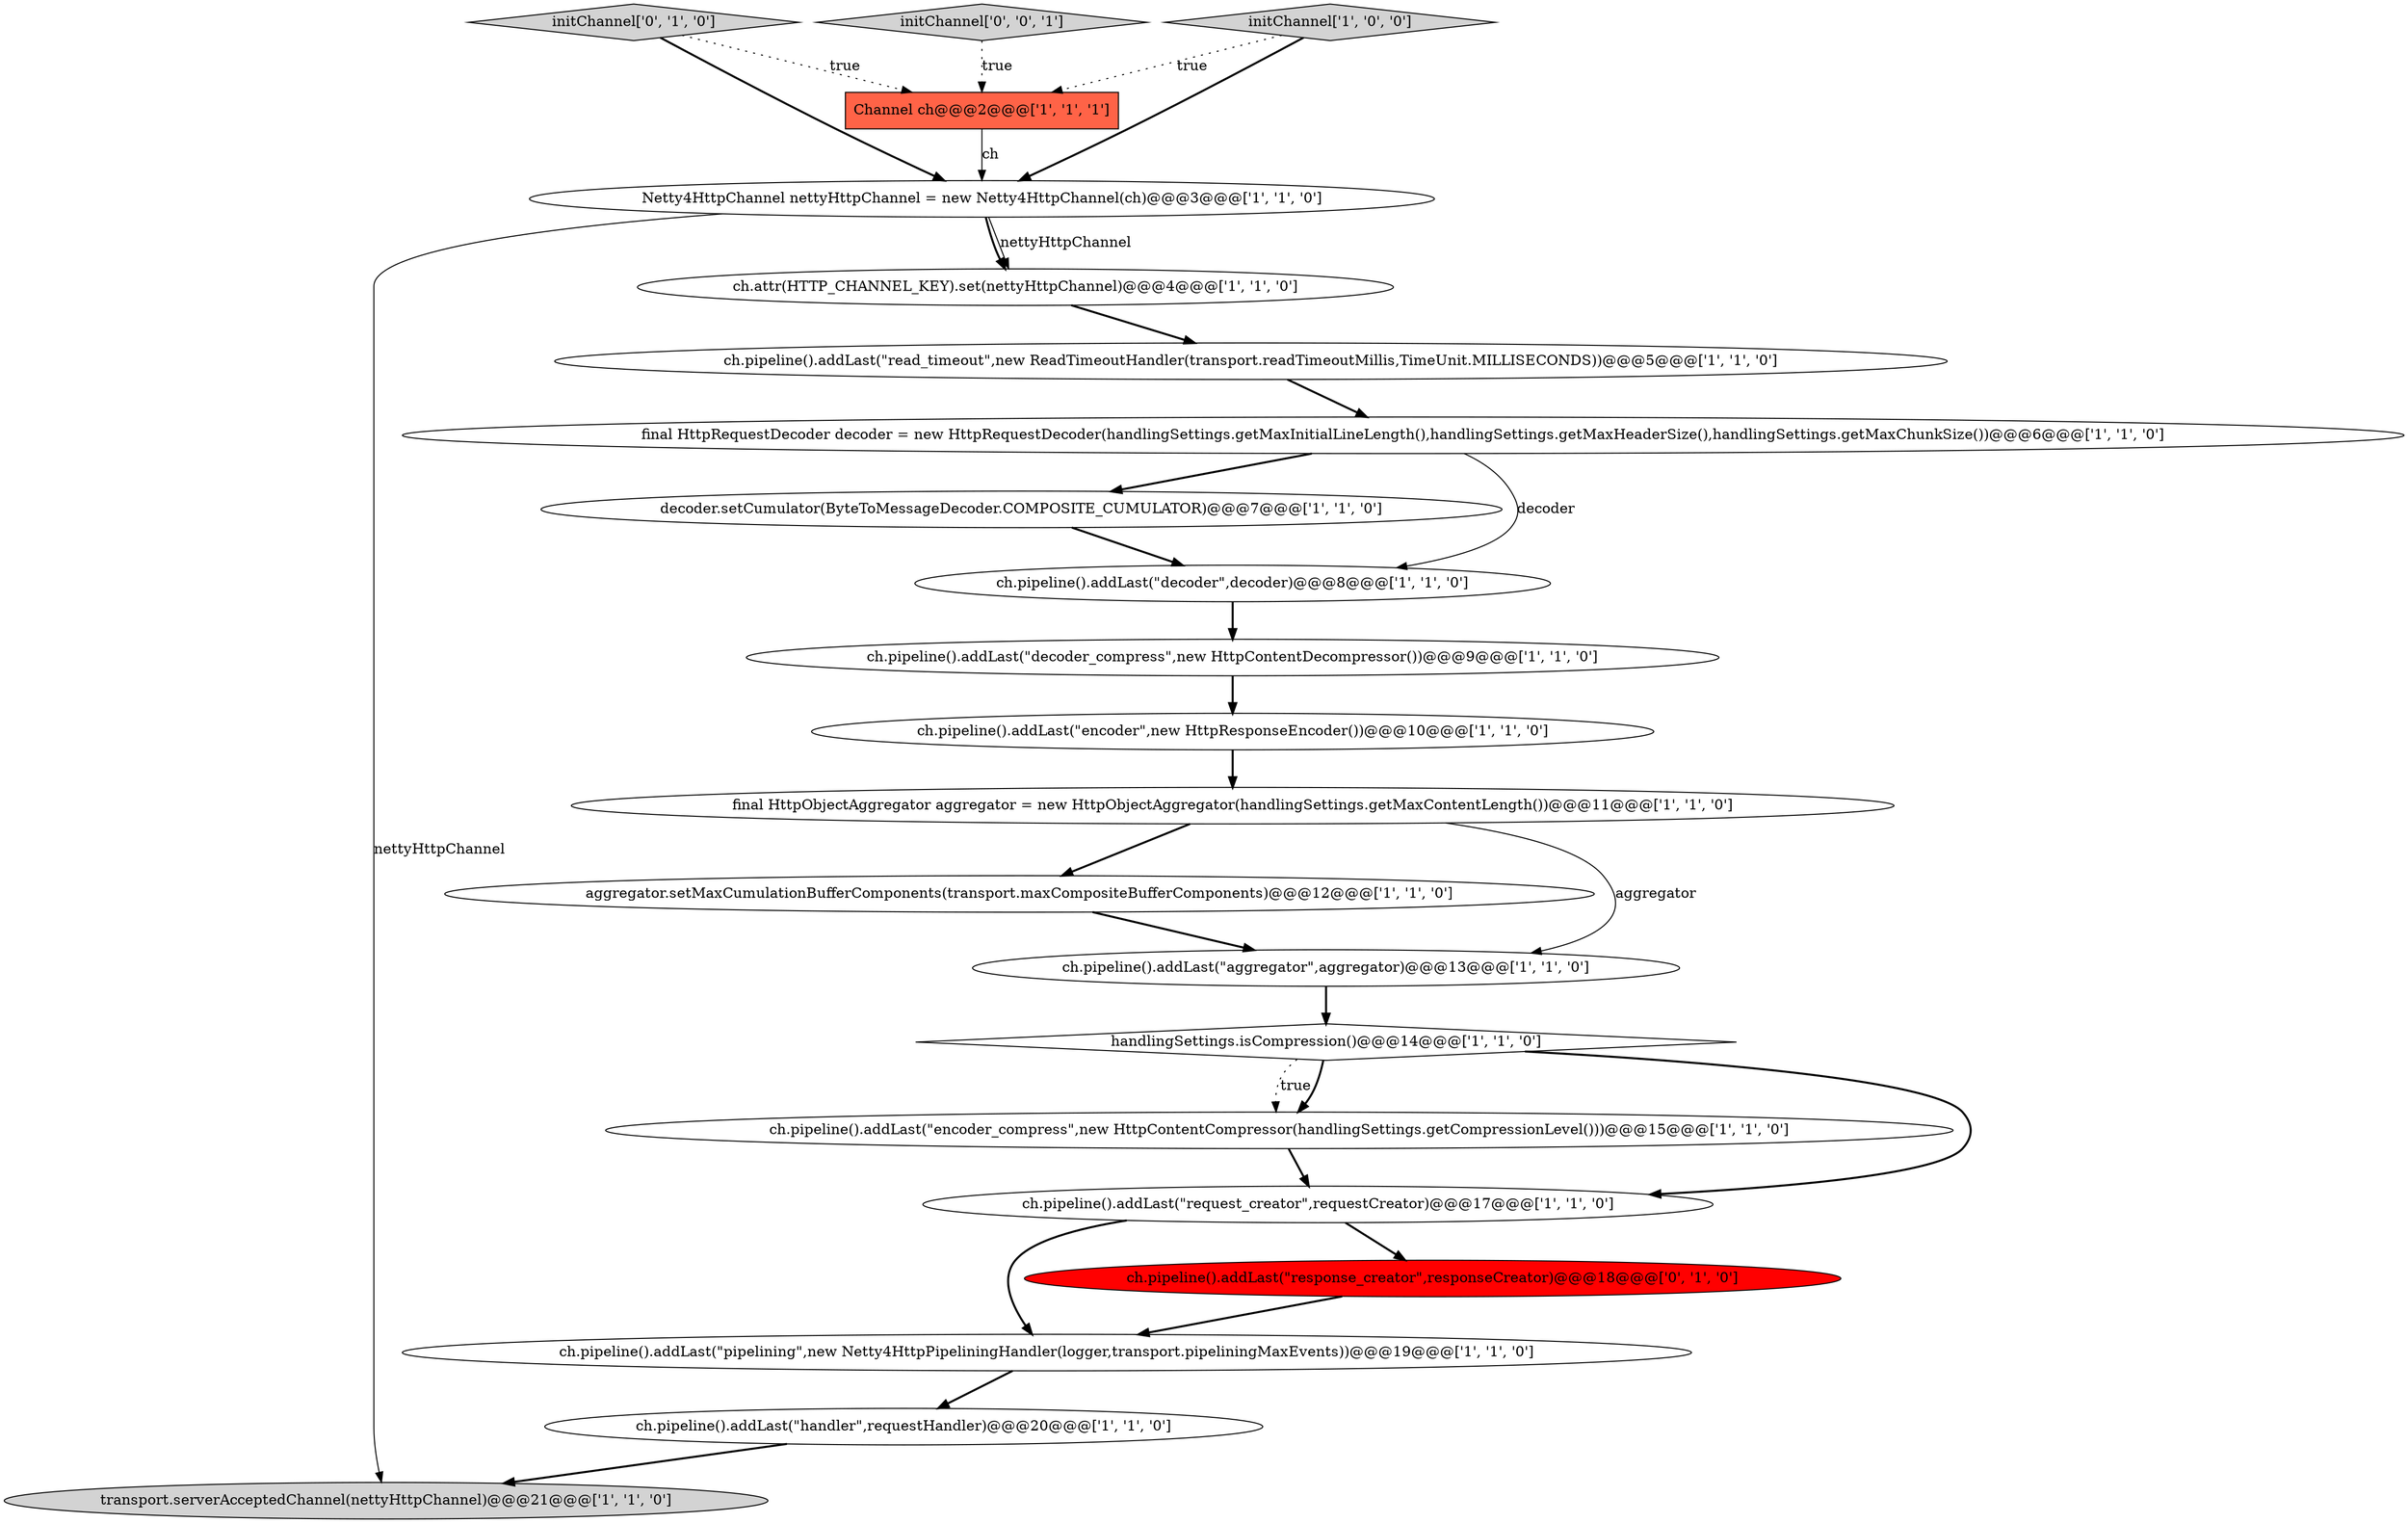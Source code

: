 digraph {
16 [style = filled, label = "Channel ch@@@2@@@['1', '1', '1']", fillcolor = tomato, shape = box image = "AAA0AAABBB1BBB"];
21 [style = filled, label = "initChannel['0', '0', '1']", fillcolor = lightgray, shape = diamond image = "AAA0AAABBB3BBB"];
1 [style = filled, label = "transport.serverAcceptedChannel(nettyHttpChannel)@@@21@@@['1', '1', '0']", fillcolor = lightgray, shape = ellipse image = "AAA0AAABBB1BBB"];
13 [style = filled, label = "handlingSettings.isCompression()@@@14@@@['1', '1', '0']", fillcolor = white, shape = diamond image = "AAA0AAABBB1BBB"];
20 [style = filled, label = "initChannel['0', '1', '0']", fillcolor = lightgray, shape = diamond image = "AAA0AAABBB2BBB"];
15 [style = filled, label = "ch.pipeline().addLast(\"encoder\",new HttpResponseEncoder())@@@10@@@['1', '1', '0']", fillcolor = white, shape = ellipse image = "AAA0AAABBB1BBB"];
18 [style = filled, label = "ch.pipeline().addLast(\"read_timeout\",new ReadTimeoutHandler(transport.readTimeoutMillis,TimeUnit.MILLISECONDS))@@@5@@@['1', '1', '0']", fillcolor = white, shape = ellipse image = "AAA0AAABBB1BBB"];
7 [style = filled, label = "final HttpRequestDecoder decoder = new HttpRequestDecoder(handlingSettings.getMaxInitialLineLength(),handlingSettings.getMaxHeaderSize(),handlingSettings.getMaxChunkSize())@@@6@@@['1', '1', '0']", fillcolor = white, shape = ellipse image = "AAA0AAABBB1BBB"];
9 [style = filled, label = "initChannel['1', '0', '0']", fillcolor = lightgray, shape = diamond image = "AAA0AAABBB1BBB"];
2 [style = filled, label = "decoder.setCumulator(ByteToMessageDecoder.COMPOSITE_CUMULATOR)@@@7@@@['1', '1', '0']", fillcolor = white, shape = ellipse image = "AAA0AAABBB1BBB"];
6 [style = filled, label = "Netty4HttpChannel nettyHttpChannel = new Netty4HttpChannel(ch)@@@3@@@['1', '1', '0']", fillcolor = white, shape = ellipse image = "AAA0AAABBB1BBB"];
14 [style = filled, label = "ch.pipeline().addLast(\"decoder_compress\",new HttpContentDecompressor())@@@9@@@['1', '1', '0']", fillcolor = white, shape = ellipse image = "AAA0AAABBB1BBB"];
11 [style = filled, label = "ch.pipeline().addLast(\"decoder\",decoder)@@@8@@@['1', '1', '0']", fillcolor = white, shape = ellipse image = "AAA0AAABBB1BBB"];
5 [style = filled, label = "ch.pipeline().addLast(\"pipelining\",new Netty4HttpPipeliningHandler(logger,transport.pipeliningMaxEvents))@@@19@@@['1', '1', '0']", fillcolor = white, shape = ellipse image = "AAA0AAABBB1BBB"];
12 [style = filled, label = "ch.pipeline().addLast(\"encoder_compress\",new HttpContentCompressor(handlingSettings.getCompressionLevel()))@@@15@@@['1', '1', '0']", fillcolor = white, shape = ellipse image = "AAA0AAABBB1BBB"];
17 [style = filled, label = "ch.pipeline().addLast(\"request_creator\",requestCreator)@@@17@@@['1', '1', '0']", fillcolor = white, shape = ellipse image = "AAA0AAABBB1BBB"];
8 [style = filled, label = "aggregator.setMaxCumulationBufferComponents(transport.maxCompositeBufferComponents)@@@12@@@['1', '1', '0']", fillcolor = white, shape = ellipse image = "AAA0AAABBB1BBB"];
10 [style = filled, label = "ch.attr(HTTP_CHANNEL_KEY).set(nettyHttpChannel)@@@4@@@['1', '1', '0']", fillcolor = white, shape = ellipse image = "AAA0AAABBB1BBB"];
0 [style = filled, label = "ch.pipeline().addLast(\"handler\",requestHandler)@@@20@@@['1', '1', '0']", fillcolor = white, shape = ellipse image = "AAA0AAABBB1BBB"];
19 [style = filled, label = "ch.pipeline().addLast(\"response_creator\",responseCreator)@@@18@@@['0', '1', '0']", fillcolor = red, shape = ellipse image = "AAA1AAABBB2BBB"];
4 [style = filled, label = "ch.pipeline().addLast(\"aggregator\",aggregator)@@@13@@@['1', '1', '0']", fillcolor = white, shape = ellipse image = "AAA0AAABBB1BBB"];
3 [style = filled, label = "final HttpObjectAggregator aggregator = new HttpObjectAggregator(handlingSettings.getMaxContentLength())@@@11@@@['1', '1', '0']", fillcolor = white, shape = ellipse image = "AAA0AAABBB1BBB"];
10->18 [style = bold, label=""];
17->5 [style = bold, label=""];
3->4 [style = solid, label="aggregator"];
11->14 [style = bold, label=""];
13->12 [style = dotted, label="true"];
16->6 [style = solid, label="ch"];
4->13 [style = bold, label=""];
12->17 [style = bold, label=""];
20->6 [style = bold, label=""];
15->3 [style = bold, label=""];
17->19 [style = bold, label=""];
9->6 [style = bold, label=""];
6->1 [style = solid, label="nettyHttpChannel"];
19->5 [style = bold, label=""];
13->17 [style = bold, label=""];
13->12 [style = bold, label=""];
7->11 [style = solid, label="decoder"];
6->10 [style = solid, label="nettyHttpChannel"];
5->0 [style = bold, label=""];
7->2 [style = bold, label=""];
0->1 [style = bold, label=""];
3->8 [style = bold, label=""];
6->10 [style = bold, label=""];
14->15 [style = bold, label=""];
8->4 [style = bold, label=""];
9->16 [style = dotted, label="true"];
21->16 [style = dotted, label="true"];
18->7 [style = bold, label=""];
2->11 [style = bold, label=""];
20->16 [style = dotted, label="true"];
}
